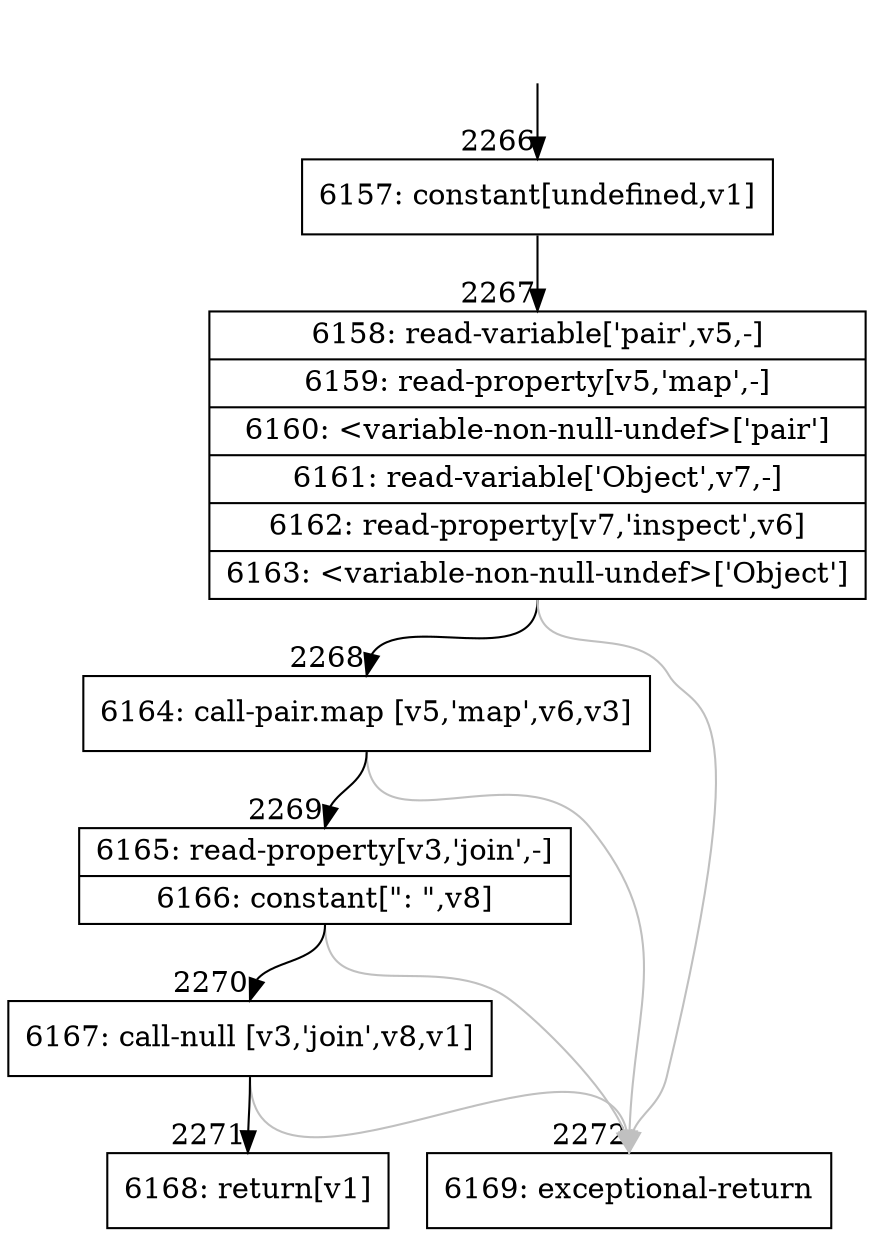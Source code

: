 digraph {
rankdir="TD"
BB_entry203[shape=none,label=""];
BB_entry203 -> BB2266 [tailport=s, headport=n, headlabel="    2266"]
BB2266 [shape=record label="{6157: constant[undefined,v1]}" ] 
BB2266 -> BB2267 [tailport=s, headport=n, headlabel="      2267"]
BB2267 [shape=record label="{6158: read-variable['pair',v5,-]|6159: read-property[v5,'map',-]|6160: \<variable-non-null-undef\>['pair']|6161: read-variable['Object',v7,-]|6162: read-property[v7,'inspect',v6]|6163: \<variable-non-null-undef\>['Object']}" ] 
BB2267 -> BB2268 [tailport=s, headport=n, headlabel="      2268"]
BB2267 -> BB2272 [tailport=s, headport=n, color=gray, headlabel="      2272"]
BB2268 [shape=record label="{6164: call-pair.map [v5,'map',v6,v3]}" ] 
BB2268 -> BB2269 [tailport=s, headport=n, headlabel="      2269"]
BB2268 -> BB2272 [tailport=s, headport=n, color=gray]
BB2269 [shape=record label="{6165: read-property[v3,'join',-]|6166: constant[\": \",v8]}" ] 
BB2269 -> BB2270 [tailport=s, headport=n, headlabel="      2270"]
BB2269 -> BB2272 [tailport=s, headport=n, color=gray]
BB2270 [shape=record label="{6167: call-null [v3,'join',v8,v1]}" ] 
BB2270 -> BB2271 [tailport=s, headport=n, headlabel="      2271"]
BB2270 -> BB2272 [tailport=s, headport=n, color=gray]
BB2271 [shape=record label="{6168: return[v1]}" ] 
BB2272 [shape=record label="{6169: exceptional-return}" ] 
//#$~ 1511
}
